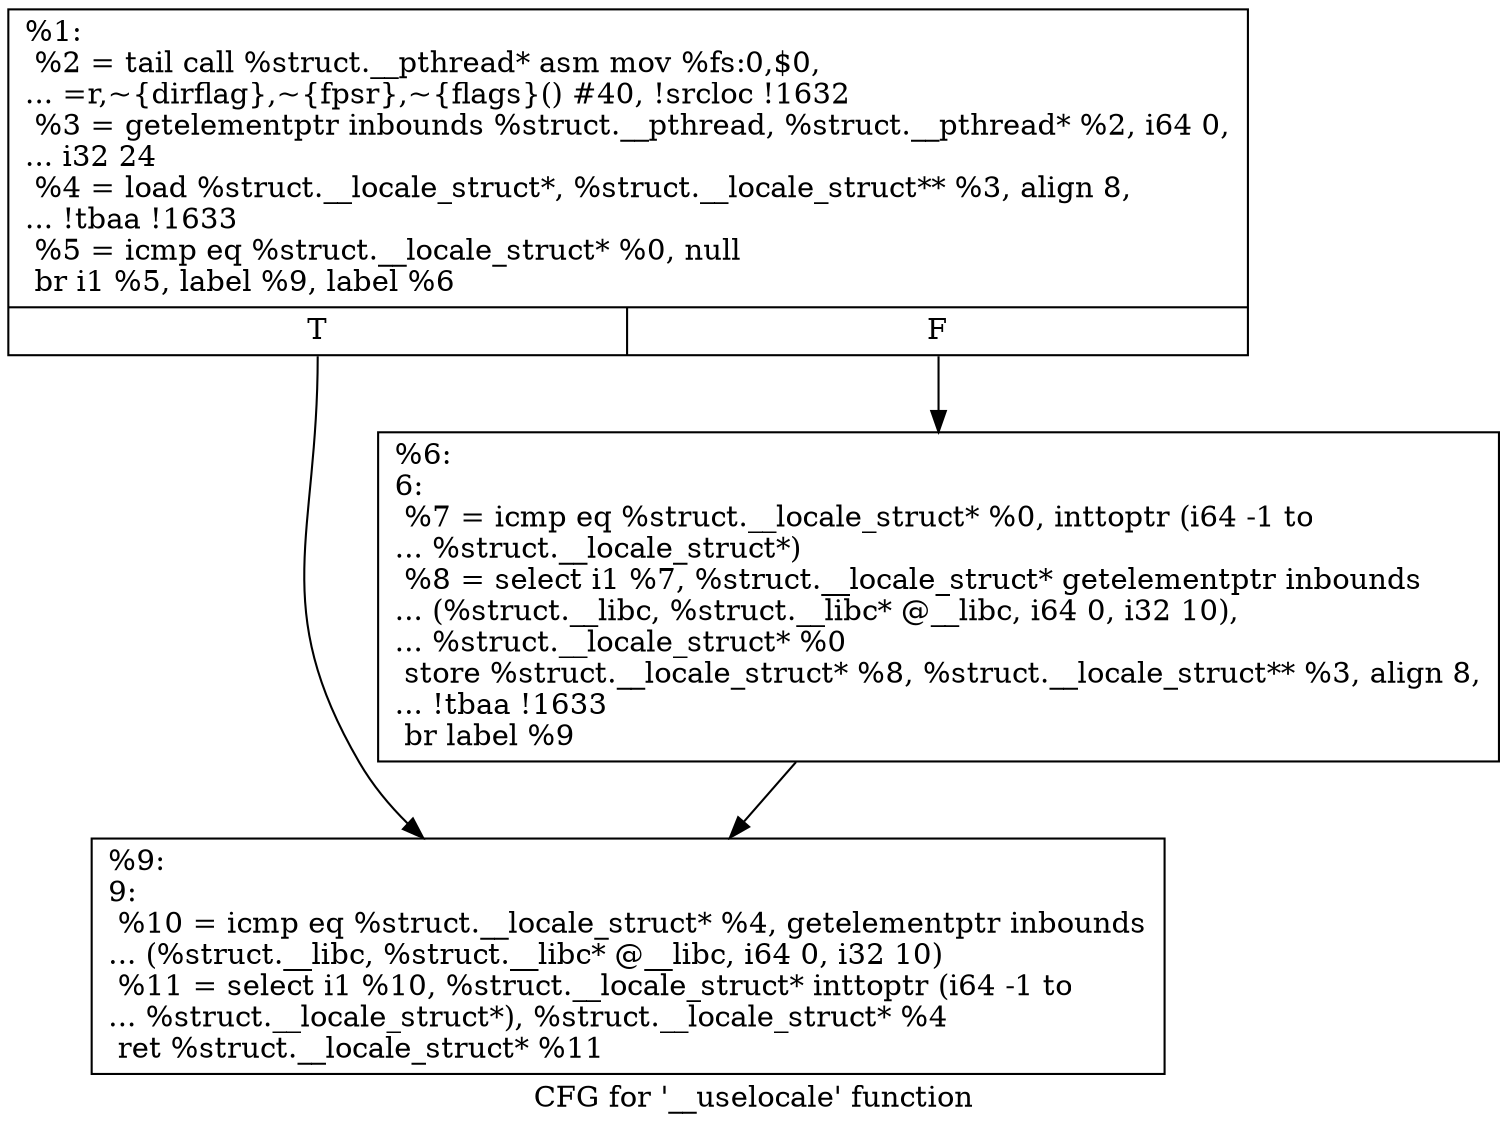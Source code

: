 digraph "CFG for '__uselocale' function" {
	label="CFG for '__uselocale' function";

	Node0x1f89360 [shape=record,label="{%1:\l  %2 = tail call %struct.__pthread* asm mov %fs:0,$0,\l... =r,~\{dirflag\},~\{fpsr\},~\{flags\}() #40, !srcloc !1632\l  %3 = getelementptr inbounds %struct.__pthread, %struct.__pthread* %2, i64 0,\l... i32 24\l  %4 = load %struct.__locale_struct*, %struct.__locale_struct** %3, align 8,\l... !tbaa !1633\l  %5 = icmp eq %struct.__locale_struct* %0, null\l  br i1 %5, label %9, label %6\l|{<s0>T|<s1>F}}"];
	Node0x1f89360:s0 -> Node0x1f89430;
	Node0x1f89360:s1 -> Node0x1f893e0;
	Node0x1f893e0 [shape=record,label="{%6:\l6:                                                \l  %7 = icmp eq %struct.__locale_struct* %0, inttoptr (i64 -1 to\l... %struct.__locale_struct*)\l  %8 = select i1 %7, %struct.__locale_struct* getelementptr inbounds\l... (%struct.__libc, %struct.__libc* @__libc, i64 0, i32 10),\l... %struct.__locale_struct* %0\l  store %struct.__locale_struct* %8, %struct.__locale_struct** %3, align 8,\l... !tbaa !1633\l  br label %9\l}"];
	Node0x1f893e0 -> Node0x1f89430;
	Node0x1f89430 [shape=record,label="{%9:\l9:                                                \l  %10 = icmp eq %struct.__locale_struct* %4, getelementptr inbounds\l... (%struct.__libc, %struct.__libc* @__libc, i64 0, i32 10)\l  %11 = select i1 %10, %struct.__locale_struct* inttoptr (i64 -1 to\l... %struct.__locale_struct*), %struct.__locale_struct* %4\l  ret %struct.__locale_struct* %11\l}"];
}
